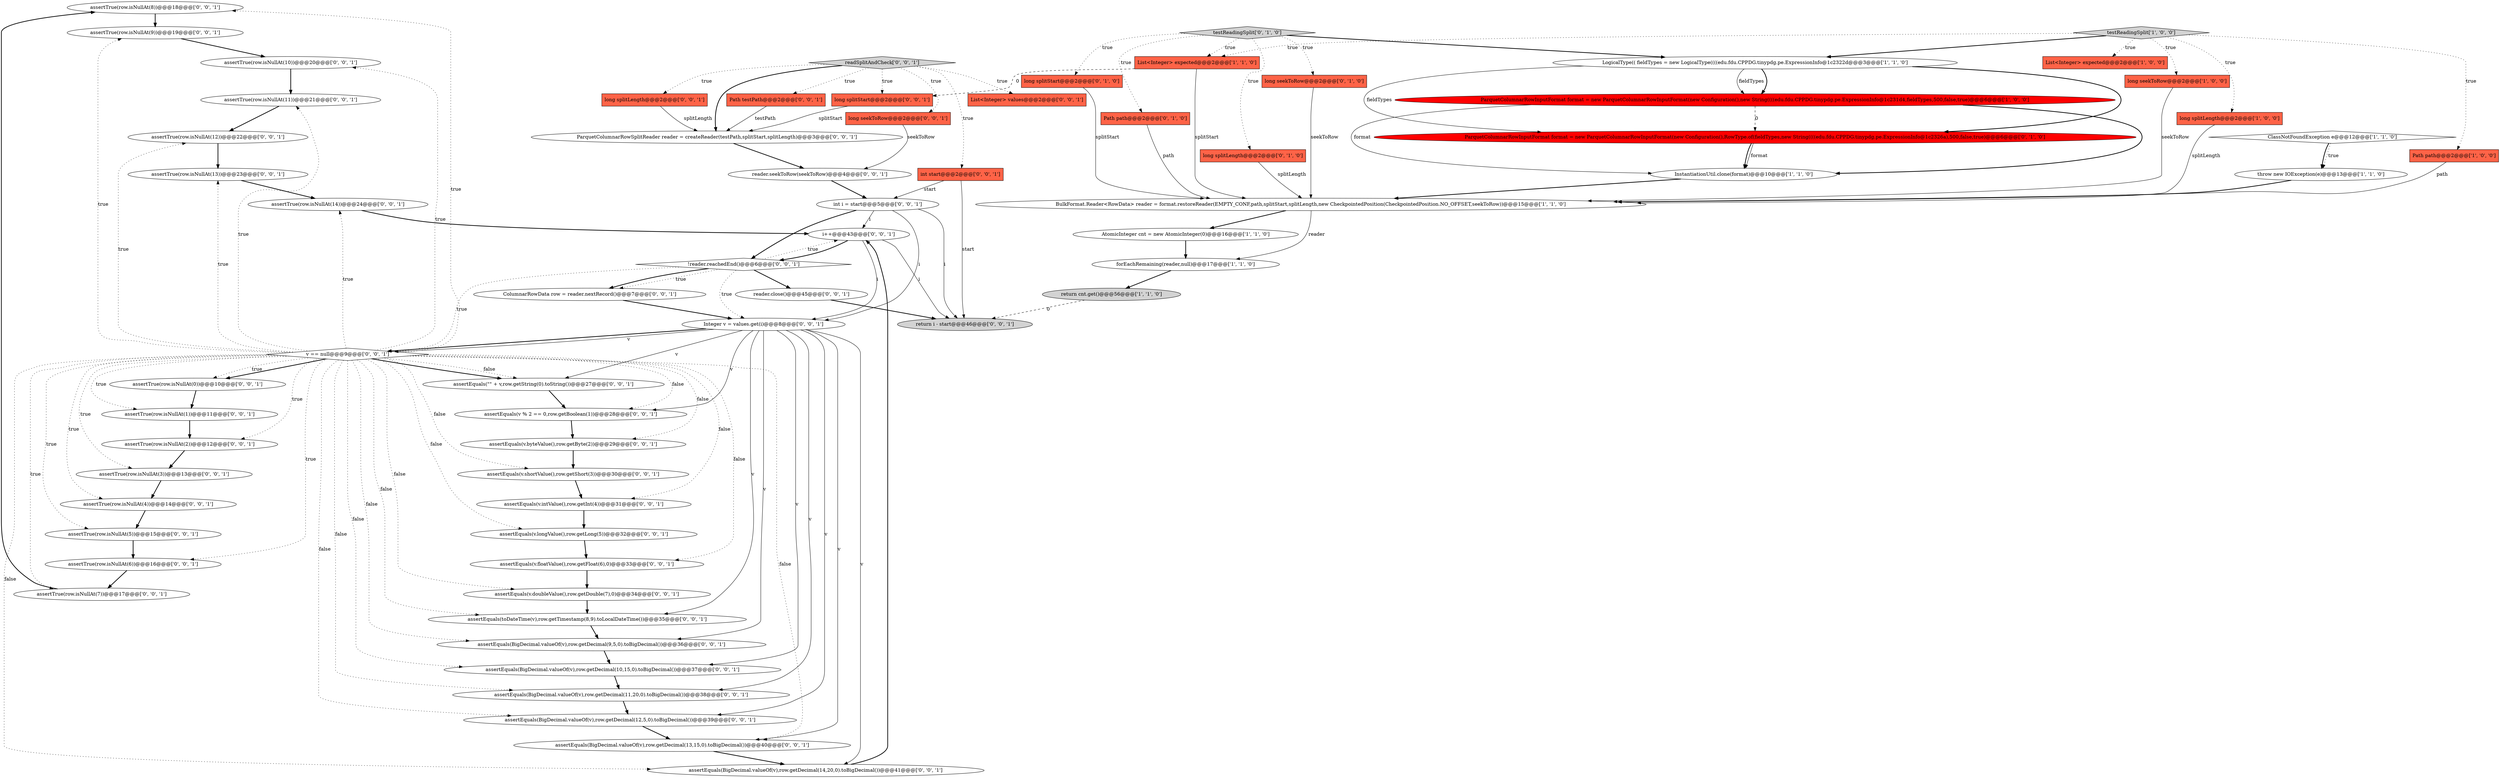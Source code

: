 digraph {
43 [style = filled, label = "assertTrue(row.isNullAt(8))@@@18@@@['0', '0', '1']", fillcolor = white, shape = ellipse image = "AAA0AAABBB3BBB"];
62 [style = filled, label = "assertEquals(v.byteValue(),row.getByte(2))@@@29@@@['0', '0', '1']", fillcolor = white, shape = ellipse image = "AAA0AAABBB3BBB"];
37 [style = filled, label = "reader.seekToRow(seekToRow)@@@4@@@['0', '0', '1']", fillcolor = white, shape = ellipse image = "AAA0AAABBB3BBB"];
36 [style = filled, label = "long seekToRow@@@2@@@['0', '0', '1']", fillcolor = tomato, shape = box image = "AAA0AAABBB3BBB"];
46 [style = filled, label = "ParquetColumnarRowSplitReader reader = createReader(testPath,splitStart,splitLength)@@@3@@@['0', '0', '1']", fillcolor = white, shape = ellipse image = "AAA0AAABBB3BBB"];
48 [style = filled, label = "assertEquals(BigDecimal.valueOf(v),row.getDecimal(14,20,0).toBigDecimal())@@@41@@@['0', '0', '1']", fillcolor = white, shape = ellipse image = "AAA0AAABBB3BBB"];
45 [style = filled, label = "reader.close()@@@45@@@['0', '0', '1']", fillcolor = white, shape = ellipse image = "AAA0AAABBB3BBB"];
4 [style = filled, label = "InstantiationUtil.clone(format)@@@10@@@['1', '1', '0']", fillcolor = white, shape = ellipse image = "AAA0AAABBB1BBB"];
58 [style = filled, label = "Path testPath@@@2@@@['0', '0', '1']", fillcolor = tomato, shape = box image = "AAA0AAABBB3BBB"];
66 [style = filled, label = "assertEquals(v.doubleValue(),row.getDouble(7),0)@@@34@@@['0', '0', '1']", fillcolor = white, shape = ellipse image = "AAA0AAABBB3BBB"];
15 [style = filled, label = "long splitStart@@@2@@@['0', '1', '0']", fillcolor = tomato, shape = box image = "AAA0AAABBB2BBB"];
30 [style = filled, label = "assertEquals(v.longValue(),row.getLong(5))@@@32@@@['0', '0', '1']", fillcolor = white, shape = ellipse image = "AAA0AAABBB3BBB"];
35 [style = filled, label = "assertTrue(row.isNullAt(13))@@@23@@@['0', '0', '1']", fillcolor = white, shape = ellipse image = "AAA0AAABBB3BBB"];
24 [style = filled, label = "assertTrue(row.isNullAt(4))@@@14@@@['0', '0', '1']", fillcolor = white, shape = ellipse image = "AAA0AAABBB3BBB"];
13 [style = filled, label = "long splitLength@@@2@@@['1', '0', '0']", fillcolor = tomato, shape = box image = "AAA0AAABBB1BBB"];
40 [style = filled, label = "assertTrue(row.isNullAt(9))@@@19@@@['0', '0', '1']", fillcolor = white, shape = ellipse image = "AAA0AAABBB3BBB"];
20 [style = filled, label = "testReadingSplit['0', '1', '0']", fillcolor = lightgray, shape = diamond image = "AAA0AAABBB2BBB"];
3 [style = filled, label = "return cnt.get()@@@56@@@['1', '1', '0']", fillcolor = lightgray, shape = ellipse image = "AAA0AAABBB1BBB"];
44 [style = filled, label = "int i = start@@@5@@@['0', '0', '1']", fillcolor = white, shape = ellipse image = "AAA0AAABBB3BBB"];
16 [style = filled, label = "Path path@@@2@@@['0', '1', '0']", fillcolor = tomato, shape = box image = "AAA0AAABBB2BBB"];
26 [style = filled, label = "!reader.reachedEnd()@@@6@@@['0', '0', '1']", fillcolor = white, shape = diamond image = "AAA0AAABBB3BBB"];
7 [style = filled, label = "ClassNotFoundException e@@@12@@@['1', '1', '0']", fillcolor = white, shape = diamond image = "AAA0AAABBB1BBB"];
42 [style = filled, label = "int start@@@2@@@['0', '0', '1']", fillcolor = tomato, shape = box image = "AAA0AAABBB3BBB"];
0 [style = filled, label = "BulkFormat.Reader<RowData> reader = format.restoreReader(EMPTY_CONF,path,splitStart,splitLength,new CheckpointedPosition(CheckpointedPosition.NO_OFFSET,seekToRow))@@@15@@@['1', '1', '0']", fillcolor = white, shape = ellipse image = "AAA0AAABBB1BBB"];
51 [style = filled, label = "List<Integer> values@@@2@@@['0', '0', '1']", fillcolor = tomato, shape = box image = "AAA0AAABBB3BBB"];
39 [style = filled, label = "assertTrue(row.isNullAt(10))@@@20@@@['0', '0', '1']", fillcolor = white, shape = ellipse image = "AAA0AAABBB3BBB"];
53 [style = filled, label = "i++@@@43@@@['0', '0', '1']", fillcolor = white, shape = ellipse image = "AAA0AAABBB3BBB"];
11 [style = filled, label = "Path path@@@2@@@['1', '0', '0']", fillcolor = tomato, shape = box image = "AAA0AAABBB1BBB"];
54 [style = filled, label = "v == null@@@9@@@['0', '0', '1']", fillcolor = white, shape = diamond image = "AAA0AAABBB3BBB"];
32 [style = filled, label = "assertEquals(BigDecimal.valueOf(v),row.getDecimal(9,5,0).toBigDecimal())@@@36@@@['0', '0', '1']", fillcolor = white, shape = ellipse image = "AAA0AAABBB3BBB"];
9 [style = filled, label = "LogicalType(( fieldTypes = new LogicalType((((edu.fdu.CPPDG.tinypdg.pe.ExpressionInfo@1c2322d@@@3@@@['1', '1', '0']", fillcolor = white, shape = ellipse image = "AAA0AAABBB1BBB"];
33 [style = filled, label = "assertEquals(BigDecimal.valueOf(v),row.getDecimal(12,5,0).toBigDecimal())@@@39@@@['0', '0', '1']", fillcolor = white, shape = ellipse image = "AAA0AAABBB3BBB"];
22 [style = filled, label = "assertEquals(toDateTime(v),row.getTimestamp(8,9).toLocalDateTime())@@@35@@@['0', '0', '1']", fillcolor = white, shape = ellipse image = "AAA0AAABBB3BBB"];
31 [style = filled, label = "assertTrue(row.isNullAt(2))@@@12@@@['0', '0', '1']", fillcolor = white, shape = ellipse image = "AAA0AAABBB3BBB"];
5 [style = filled, label = "List<Integer> expected@@@2@@@['1', '0', '0']", fillcolor = tomato, shape = box image = "AAA0AAABBB1BBB"];
27 [style = filled, label = "assertEquals(v.intValue(),row.getInt(4))@@@31@@@['0', '0', '1']", fillcolor = white, shape = ellipse image = "AAA0AAABBB3BBB"];
63 [style = filled, label = "assertEquals(BigDecimal.valueOf(v),row.getDecimal(11,20,0).toBigDecimal())@@@38@@@['0', '0', '1']", fillcolor = white, shape = ellipse image = "AAA0AAABBB3BBB"];
8 [style = filled, label = "testReadingSplit['1', '0', '0']", fillcolor = lightgray, shape = diamond image = "AAA0AAABBB1BBB"];
64 [style = filled, label = "long splitStart@@@2@@@['0', '0', '1']", fillcolor = tomato, shape = box image = "AAA0AAABBB3BBB"];
55 [style = filled, label = "assertEquals(BigDecimal.valueOf(v),row.getDecimal(10,15,0).toBigDecimal())@@@37@@@['0', '0', '1']", fillcolor = white, shape = ellipse image = "AAA0AAABBB3BBB"];
23 [style = filled, label = "long splitLength@@@2@@@['0', '0', '1']", fillcolor = tomato, shape = box image = "AAA0AAABBB3BBB"];
29 [style = filled, label = "assertTrue(row.isNullAt(3))@@@13@@@['0', '0', '1']", fillcolor = white, shape = ellipse image = "AAA0AAABBB3BBB"];
18 [style = filled, label = "ParquetColumnarRowInputFormat format = new ParquetColumnarRowInputFormat(new Configuration(),RowType.of(fieldTypes,new String((((edu.fdu.CPPDG.tinypdg.pe.ExpressionInfo@1c2326a),500,false,true)@@@6@@@['0', '1', '0']", fillcolor = red, shape = ellipse image = "AAA1AAABBB2BBB"];
17 [style = filled, label = "long splitLength@@@2@@@['0', '1', '0']", fillcolor = tomato, shape = box image = "AAA0AAABBB2BBB"];
25 [style = filled, label = "assertTrue(row.isNullAt(0))@@@10@@@['0', '0', '1']", fillcolor = white, shape = ellipse image = "AAA0AAABBB3BBB"];
1 [style = filled, label = "ParquetColumnarRowInputFormat format = new ParquetColumnarRowInputFormat(new Configuration(),new String((((edu.fdu.CPPDG.tinypdg.pe.ExpressionInfo@1c231d4,fieldTypes,500,false,true)@@@6@@@['1', '0', '0']", fillcolor = red, shape = ellipse image = "AAA1AAABBB1BBB"];
59 [style = filled, label = "readSplitAndCheck['0', '0', '1']", fillcolor = lightgray, shape = diamond image = "AAA0AAABBB3BBB"];
28 [style = filled, label = "assertTrue(row.isNullAt(5))@@@15@@@['0', '0', '1']", fillcolor = white, shape = ellipse image = "AAA0AAABBB3BBB"];
38 [style = filled, label = "assertTrue(row.isNullAt(6))@@@16@@@['0', '0', '1']", fillcolor = white, shape = ellipse image = "AAA0AAABBB3BBB"];
57 [style = filled, label = "assertEquals(v.shortValue(),row.getShort(3))@@@30@@@['0', '0', '1']", fillcolor = white, shape = ellipse image = "AAA0AAABBB3BBB"];
49 [style = filled, label = "assertTrue(row.isNullAt(7))@@@17@@@['0', '0', '1']", fillcolor = white, shape = ellipse image = "AAA0AAABBB3BBB"];
67 [style = filled, label = "assertTrue(row.isNullAt(11))@@@21@@@['0', '0', '1']", fillcolor = white, shape = ellipse image = "AAA0AAABBB3BBB"];
10 [style = filled, label = "forEachRemaining(reader,null)@@@17@@@['1', '1', '0']", fillcolor = white, shape = ellipse image = "AAA0AAABBB1BBB"];
47 [style = filled, label = "assertEquals(v.floatValue(),row.getFloat(6),0)@@@33@@@['0', '0', '1']", fillcolor = white, shape = ellipse image = "AAA0AAABBB3BBB"];
41 [style = filled, label = "ColumnarRowData row = reader.nextRecord()@@@7@@@['0', '0', '1']", fillcolor = white, shape = ellipse image = "AAA0AAABBB3BBB"];
19 [style = filled, label = "long seekToRow@@@2@@@['0', '1', '0']", fillcolor = tomato, shape = box image = "AAA0AAABBB2BBB"];
21 [style = filled, label = "assertEquals(BigDecimal.valueOf(v),row.getDecimal(13,15,0).toBigDecimal())@@@40@@@['0', '0', '1']", fillcolor = white, shape = ellipse image = "AAA0AAABBB3BBB"];
52 [style = filled, label = "Integer v = values.get(i)@@@8@@@['0', '0', '1']", fillcolor = white, shape = ellipse image = "AAA0AAABBB3BBB"];
65 [style = filled, label = "assertTrue(row.isNullAt(14))@@@24@@@['0', '0', '1']", fillcolor = white, shape = ellipse image = "AAA0AAABBB3BBB"];
56 [style = filled, label = "assertEquals(v % 2 == 0,row.getBoolean(1))@@@28@@@['0', '0', '1']", fillcolor = white, shape = ellipse image = "AAA0AAABBB3BBB"];
60 [style = filled, label = "return i - start@@@46@@@['0', '0', '1']", fillcolor = lightgray, shape = ellipse image = "AAA0AAABBB3BBB"];
2 [style = filled, label = "AtomicInteger cnt = new AtomicInteger(0)@@@16@@@['1', '1', '0']", fillcolor = white, shape = ellipse image = "AAA0AAABBB1BBB"];
12 [style = filled, label = "throw new IOException(e)@@@13@@@['1', '1', '0']", fillcolor = white, shape = ellipse image = "AAA0AAABBB1BBB"];
50 [style = filled, label = "assertTrue(row.isNullAt(12))@@@22@@@['0', '0', '1']", fillcolor = white, shape = ellipse image = "AAA0AAABBB3BBB"];
61 [style = filled, label = "assertTrue(row.isNullAt(1))@@@11@@@['0', '0', '1']", fillcolor = white, shape = ellipse image = "AAA0AAABBB3BBB"];
34 [style = filled, label = "assertEquals(\"\" + v,row.getString(0).toString())@@@27@@@['0', '0', '1']", fillcolor = white, shape = ellipse image = "AAA0AAABBB3BBB"];
14 [style = filled, label = "List<Integer> expected@@@2@@@['1', '1', '0']", fillcolor = tomato, shape = box image = "AAA0AAABBB1BBB"];
6 [style = filled, label = "long seekToRow@@@2@@@['1', '0', '0']", fillcolor = tomato, shape = box image = "AAA0AAABBB1BBB"];
54->49 [style = dotted, label="true"];
54->35 [style = dotted, label="true"];
64->46 [style = solid, label="splitStart"];
20->9 [style = bold, label=""];
53->60 [style = solid, label="i"];
28->38 [style = bold, label=""];
21->48 [style = bold, label=""];
9->18 [style = solid, label="fieldTypes"];
3->60 [style = dashed, label="0"];
1->18 [style = dashed, label="0"];
54->38 [style = dotted, label="true"];
14->64 [style = dashed, label="0"];
54->62 [style = dotted, label="false"];
54->61 [style = dotted, label="true"];
42->44 [style = solid, label="start"];
54->24 [style = dotted, label="true"];
17->0 [style = solid, label="splitLength"];
43->40 [style = bold, label=""];
55->63 [style = bold, label=""];
54->31 [style = dotted, label="true"];
38->49 [style = bold, label=""];
39->67 [style = bold, label=""];
36->37 [style = solid, label="seekToRow"];
54->48 [style = dotted, label="false"];
26->52 [style = dotted, label="true"];
52->55 [style = solid, label="v"];
52->22 [style = solid, label="v"];
19->0 [style = solid, label="seekToRow"];
16->0 [style = solid, label="path"];
44->60 [style = solid, label="i"];
20->15 [style = dotted, label="true"];
26->41 [style = dotted, label="true"];
54->30 [style = dotted, label="false"];
24->28 [style = bold, label=""];
1->4 [style = bold, label=""];
44->53 [style = solid, label="i"];
52->33 [style = solid, label="v"];
54->55 [style = dotted, label="false"];
27->30 [style = bold, label=""];
54->67 [style = dotted, label="true"];
56->62 [style = bold, label=""];
31->29 [style = bold, label=""];
22->32 [style = bold, label=""];
54->47 [style = dotted, label="false"];
14->0 [style = solid, label="splitStart"];
53->52 [style = solid, label="i"];
46->37 [style = bold, label=""];
52->34 [style = solid, label="v"];
4->0 [style = bold, label=""];
7->12 [style = dotted, label="true"];
59->51 [style = dotted, label="true"];
26->53 [style = dotted, label="true"];
23->46 [style = solid, label="splitLength"];
54->25 [style = bold, label=""];
18->4 [style = bold, label=""];
8->14 [style = dotted, label="true"];
54->21 [style = dotted, label="false"];
30->47 [style = bold, label=""];
52->48 [style = solid, label="v"];
54->33 [style = dotted, label="false"];
65->53 [style = bold, label=""];
45->60 [style = bold, label=""];
9->1 [style = bold, label=""];
58->46 [style = solid, label="testPath"];
52->54 [style = bold, label=""];
59->46 [style = bold, label=""];
54->22 [style = dotted, label="false"];
0->10 [style = solid, label="reader"];
52->56 [style = solid, label="v"];
59->23 [style = dotted, label="true"];
52->21 [style = solid, label="v"];
54->56 [style = dotted, label="false"];
20->17 [style = dotted, label="true"];
20->14 [style = dotted, label="true"];
52->63 [style = solid, label="v"];
54->34 [style = dotted, label="false"];
54->65 [style = dotted, label="true"];
26->54 [style = dotted, label="true"];
2->10 [style = bold, label=""];
34->56 [style = bold, label=""];
59->64 [style = dotted, label="true"];
26->41 [style = bold, label=""];
54->50 [style = dotted, label="true"];
54->63 [style = dotted, label="false"];
9->18 [style = bold, label=""];
40->39 [style = bold, label=""];
8->6 [style = dotted, label="true"];
9->1 [style = solid, label="fieldTypes"];
54->28 [style = dotted, label="true"];
54->25 [style = dotted, label="true"];
53->26 [style = bold, label=""];
15->0 [style = solid, label="splitStart"];
37->44 [style = bold, label=""];
54->29 [style = dotted, label="true"];
8->11 [style = dotted, label="true"];
54->43 [style = dotted, label="true"];
6->0 [style = solid, label="seekToRow"];
59->58 [style = dotted, label="true"];
13->0 [style = solid, label="splitLength"];
8->13 [style = dotted, label="true"];
20->19 [style = dotted, label="true"];
50->35 [style = bold, label=""];
66->22 [style = bold, label=""];
54->34 [style = bold, label=""];
52->54 [style = solid, label="v"];
63->33 [style = bold, label=""];
54->32 [style = dotted, label="false"];
7->12 [style = bold, label=""];
54->57 [style = dotted, label="false"];
61->31 [style = bold, label=""];
47->66 [style = bold, label=""];
0->2 [style = bold, label=""];
59->42 [style = dotted, label="true"];
54->39 [style = dotted, label="true"];
54->40 [style = dotted, label="true"];
10->3 [style = bold, label=""];
11->0 [style = solid, label="path"];
1->4 [style = solid, label="format"];
48->53 [style = bold, label=""];
62->57 [style = bold, label=""];
12->0 [style = bold, label=""];
49->43 [style = bold, label=""];
42->60 [style = solid, label="start"];
44->52 [style = solid, label="i"];
41->52 [style = bold, label=""];
54->27 [style = dotted, label="false"];
52->32 [style = solid, label="v"];
67->50 [style = bold, label=""];
35->65 [style = bold, label=""];
57->27 [style = bold, label=""];
32->55 [style = bold, label=""];
44->26 [style = bold, label=""];
8->5 [style = dotted, label="true"];
54->66 [style = dotted, label="false"];
59->36 [style = dotted, label="true"];
8->9 [style = bold, label=""];
26->45 [style = bold, label=""];
25->61 [style = bold, label=""];
33->21 [style = bold, label=""];
29->24 [style = bold, label=""];
20->16 [style = dotted, label="true"];
18->4 [style = solid, label="format"];
}
